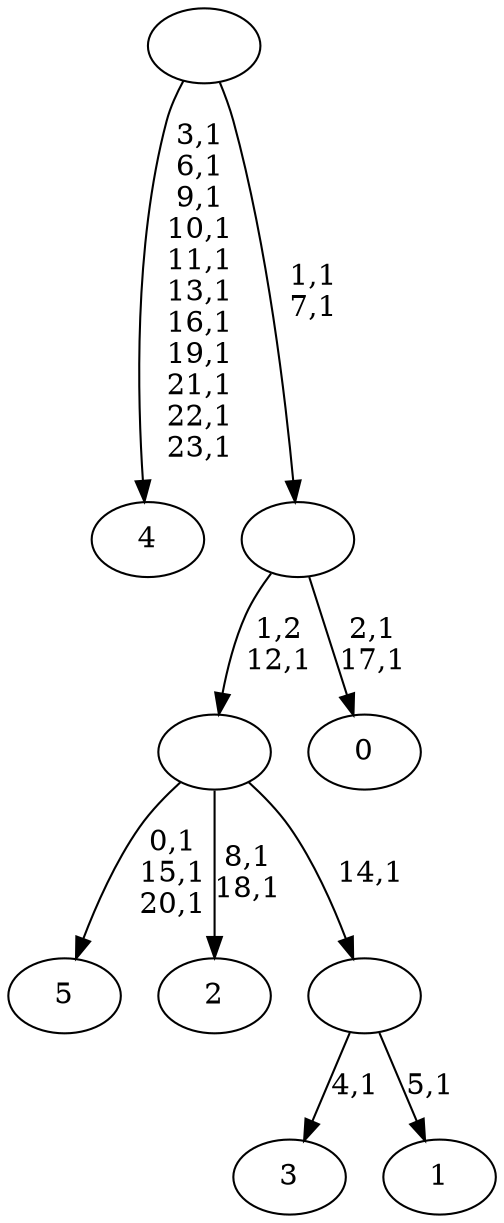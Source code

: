 digraph T {
	30 [label="5"]
	26 [label="4"]
	14 [label="3"]
	12 [label="2"]
	9 [label="1"]
	7 [label=""]
	6 [label=""]
	5 [label="0"]
	2 [label=""]
	0 [label=""]
	7 -> 9 [label="5,1"]
	7 -> 14 [label="4,1"]
	6 -> 12 [label="8,1\n18,1"]
	6 -> 30 [label="0,1\n15,1\n20,1"]
	6 -> 7 [label="14,1"]
	2 -> 5 [label="2,1\n17,1"]
	2 -> 6 [label="1,2\n12,1"]
	0 -> 2 [label="1,1\n7,1"]
	0 -> 26 [label="3,1\n6,1\n9,1\n10,1\n11,1\n13,1\n16,1\n19,1\n21,1\n22,1\n23,1"]
}
